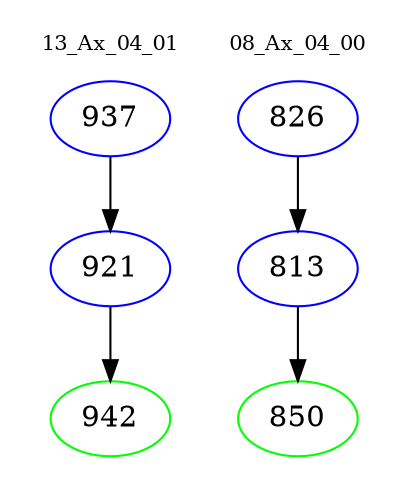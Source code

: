 digraph{
subgraph cluster_0 {
color = white
label = "13_Ax_04_01";
fontsize=10;
T0_937 [label="937", color="blue"]
T0_937 -> T0_921 [color="black"]
T0_921 [label="921", color="blue"]
T0_921 -> T0_942 [color="black"]
T0_942 [label="942", color="green"]
}
subgraph cluster_1 {
color = white
label = "08_Ax_04_00";
fontsize=10;
T1_826 [label="826", color="blue"]
T1_826 -> T1_813 [color="black"]
T1_813 [label="813", color="blue"]
T1_813 -> T1_850 [color="black"]
T1_850 [label="850", color="green"]
}
}
